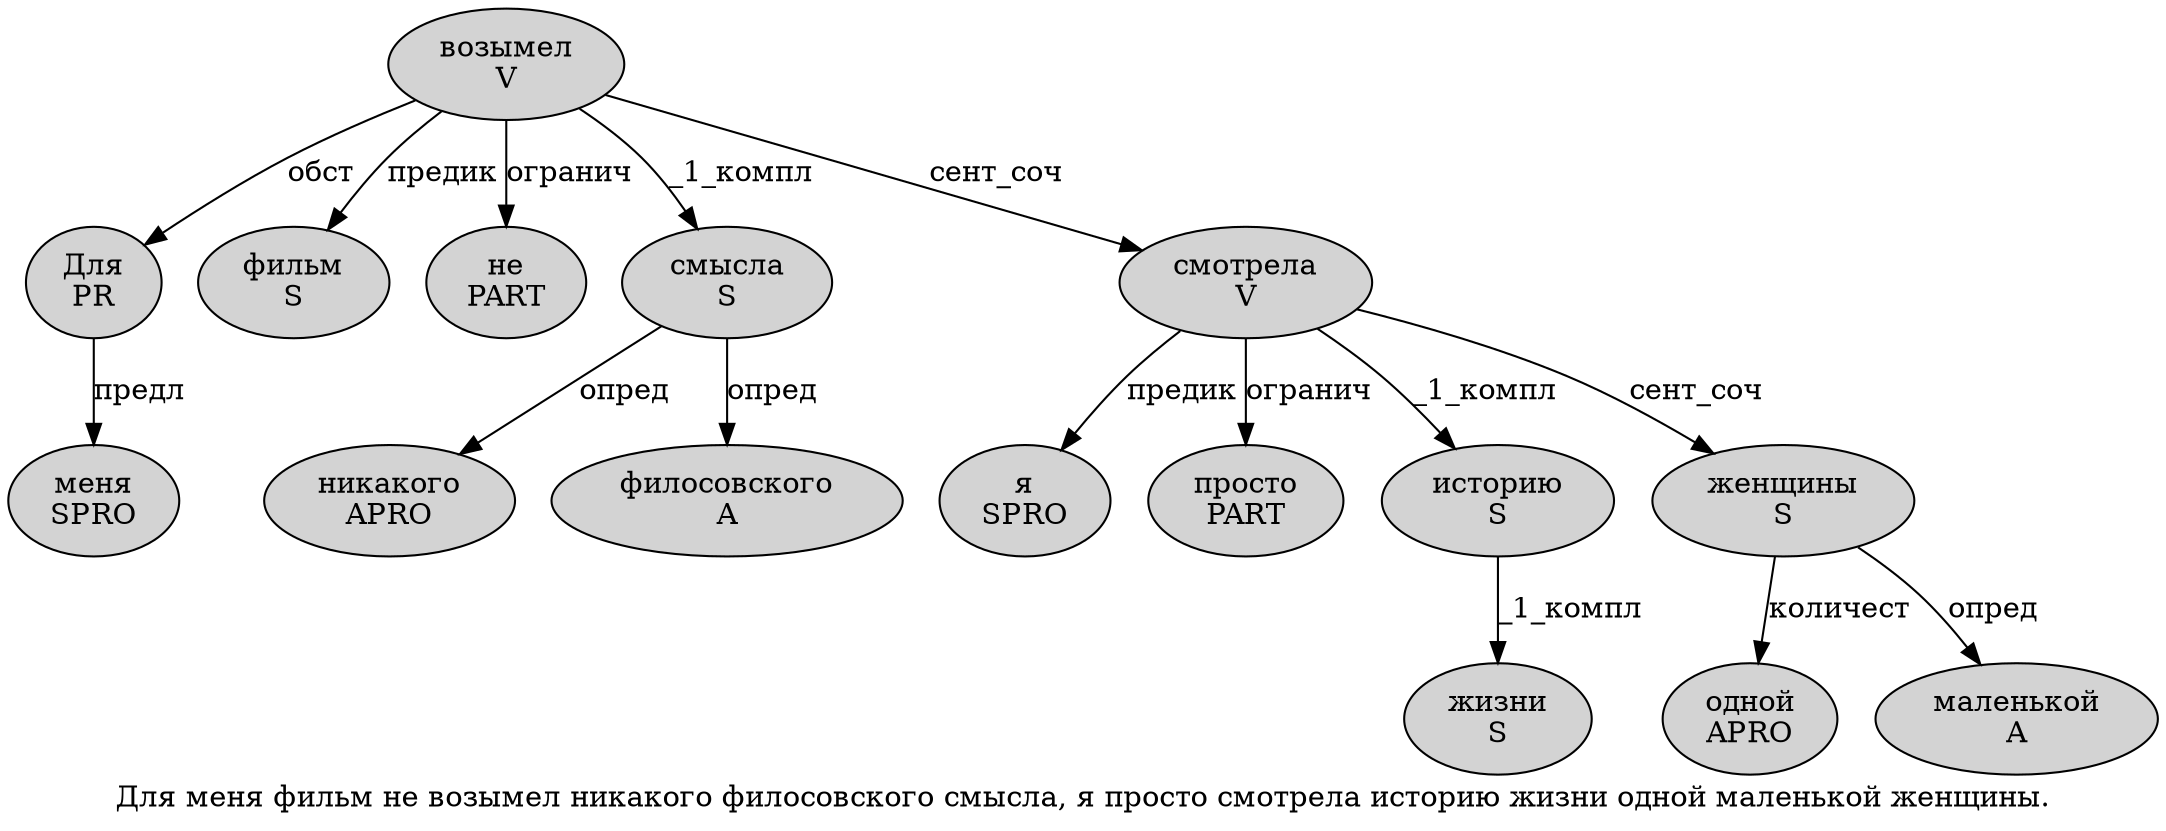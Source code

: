 digraph SENTENCE_1812 {
	graph [label="Для меня фильм не возымел никакого филосовского смысла, я просто смотрела историю жизни одной маленькой женщины."]
	node [style=filled]
		0 [label="Для
PR" color="" fillcolor=lightgray penwidth=1 shape=ellipse]
		1 [label="меня
SPRO" color="" fillcolor=lightgray penwidth=1 shape=ellipse]
		2 [label="фильм
S" color="" fillcolor=lightgray penwidth=1 shape=ellipse]
		3 [label="не
PART" color="" fillcolor=lightgray penwidth=1 shape=ellipse]
		4 [label="возымел
V" color="" fillcolor=lightgray penwidth=1 shape=ellipse]
		5 [label="никакого
APRO" color="" fillcolor=lightgray penwidth=1 shape=ellipse]
		6 [label="филосовского
A" color="" fillcolor=lightgray penwidth=1 shape=ellipse]
		7 [label="смысла
S" color="" fillcolor=lightgray penwidth=1 shape=ellipse]
		9 [label="я
SPRO" color="" fillcolor=lightgray penwidth=1 shape=ellipse]
		10 [label="просто
PART" color="" fillcolor=lightgray penwidth=1 shape=ellipse]
		11 [label="смотрела
V" color="" fillcolor=lightgray penwidth=1 shape=ellipse]
		12 [label="историю
S" color="" fillcolor=lightgray penwidth=1 shape=ellipse]
		13 [label="жизни
S" color="" fillcolor=lightgray penwidth=1 shape=ellipse]
		14 [label="одной
APRO" color="" fillcolor=lightgray penwidth=1 shape=ellipse]
		15 [label="маленькой
A" color="" fillcolor=lightgray penwidth=1 shape=ellipse]
		16 [label="женщины
S" color="" fillcolor=lightgray penwidth=1 shape=ellipse]
			11 -> 9 [label="предик"]
			11 -> 10 [label="огранич"]
			11 -> 12 [label="_1_компл"]
			11 -> 16 [label="сент_соч"]
			7 -> 5 [label="опред"]
			7 -> 6 [label="опред"]
			12 -> 13 [label="_1_компл"]
			16 -> 14 [label="количест"]
			16 -> 15 [label="опред"]
			0 -> 1 [label="предл"]
			4 -> 0 [label="обст"]
			4 -> 2 [label="предик"]
			4 -> 3 [label="огранич"]
			4 -> 7 [label="_1_компл"]
			4 -> 11 [label="сент_соч"]
}